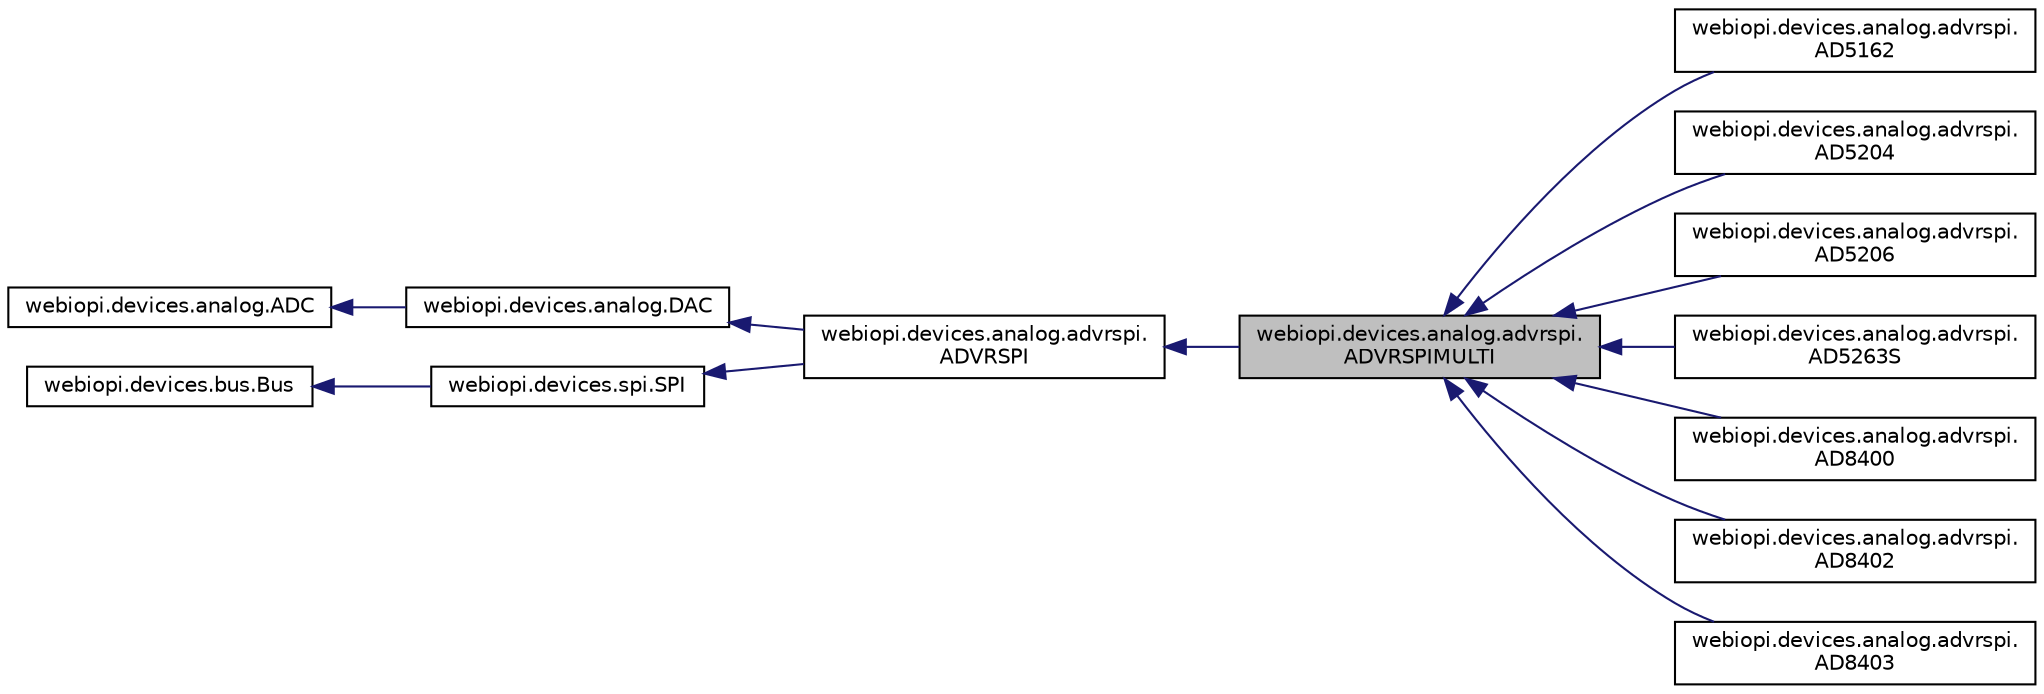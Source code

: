 digraph "webiopi.devices.analog.advrspi.ADVRSPIMULTI"
{
  edge [fontname="Helvetica",fontsize="10",labelfontname="Helvetica",labelfontsize="10"];
  node [fontname="Helvetica",fontsize="10",shape=record];
  rankdir="LR";
  Node1 [label="webiopi.devices.analog.advrspi.\lADVRSPIMULTI",height=0.2,width=0.4,color="black", fillcolor="grey75", style="filled", fontcolor="black"];
  Node2 -> Node1 [dir="back",color="midnightblue",fontsize="10",style="solid",fontname="Helvetica"];
  Node2 [label="webiopi.devices.analog.advrspi.\lADVRSPI",height=0.2,width=0.4,color="black", fillcolor="white", style="filled",URL="$classwebiopi_1_1devices_1_1analog_1_1advrspi_1_1ADVRSPI.html"];
  Node3 -> Node2 [dir="back",color="midnightblue",fontsize="10",style="solid",fontname="Helvetica"];
  Node3 [label="webiopi.devices.analog.DAC",height=0.2,width=0.4,color="black", fillcolor="white", style="filled",URL="$classwebiopi_1_1devices_1_1analog_1_1DAC.html"];
  Node4 -> Node3 [dir="back",color="midnightblue",fontsize="10",style="solid",fontname="Helvetica"];
  Node4 [label="webiopi.devices.analog.ADC",height=0.2,width=0.4,color="black", fillcolor="white", style="filled",URL="$classwebiopi_1_1devices_1_1analog_1_1ADC.html"];
  Node5 -> Node2 [dir="back",color="midnightblue",fontsize="10",style="solid",fontname="Helvetica"];
  Node5 [label="webiopi.devices.spi.SPI",height=0.2,width=0.4,color="black", fillcolor="white", style="filled",URL="$classwebiopi_1_1devices_1_1spi_1_1SPI.html"];
  Node6 -> Node5 [dir="back",color="midnightblue",fontsize="10",style="solid",fontname="Helvetica"];
  Node6 [label="webiopi.devices.bus.Bus",height=0.2,width=0.4,color="black", fillcolor="white", style="filled",URL="$classwebiopi_1_1devices_1_1bus_1_1Bus.html"];
  Node1 -> Node7 [dir="back",color="midnightblue",fontsize="10",style="solid",fontname="Helvetica"];
  Node7 [label="webiopi.devices.analog.advrspi.\lAD5162",height=0.2,width=0.4,color="black", fillcolor="white", style="filled",URL="$classwebiopi_1_1devices_1_1analog_1_1advrspi_1_1AD5162.html"];
  Node1 -> Node8 [dir="back",color="midnightblue",fontsize="10",style="solid",fontname="Helvetica"];
  Node8 [label="webiopi.devices.analog.advrspi.\lAD5204",height=0.2,width=0.4,color="black", fillcolor="white", style="filled",URL="$classwebiopi_1_1devices_1_1analog_1_1advrspi_1_1AD5204.html"];
  Node1 -> Node9 [dir="back",color="midnightblue",fontsize="10",style="solid",fontname="Helvetica"];
  Node9 [label="webiopi.devices.analog.advrspi.\lAD5206",height=0.2,width=0.4,color="black", fillcolor="white", style="filled",URL="$classwebiopi_1_1devices_1_1analog_1_1advrspi_1_1AD5206.html"];
  Node1 -> Node10 [dir="back",color="midnightblue",fontsize="10",style="solid",fontname="Helvetica"];
  Node10 [label="webiopi.devices.analog.advrspi.\lAD5263S",height=0.2,width=0.4,color="black", fillcolor="white", style="filled",URL="$classwebiopi_1_1devices_1_1analog_1_1advrspi_1_1AD5263S.html"];
  Node1 -> Node11 [dir="back",color="midnightblue",fontsize="10",style="solid",fontname="Helvetica"];
  Node11 [label="webiopi.devices.analog.advrspi.\lAD8400",height=0.2,width=0.4,color="black", fillcolor="white", style="filled",URL="$classwebiopi_1_1devices_1_1analog_1_1advrspi_1_1AD8400.html"];
  Node1 -> Node12 [dir="back",color="midnightblue",fontsize="10",style="solid",fontname="Helvetica"];
  Node12 [label="webiopi.devices.analog.advrspi.\lAD8402",height=0.2,width=0.4,color="black", fillcolor="white", style="filled",URL="$classwebiopi_1_1devices_1_1analog_1_1advrspi_1_1AD8402.html"];
  Node1 -> Node13 [dir="back",color="midnightblue",fontsize="10",style="solid",fontname="Helvetica"];
  Node13 [label="webiopi.devices.analog.advrspi.\lAD8403",height=0.2,width=0.4,color="black", fillcolor="white", style="filled",URL="$classwebiopi_1_1devices_1_1analog_1_1advrspi_1_1AD8403.html"];
}
